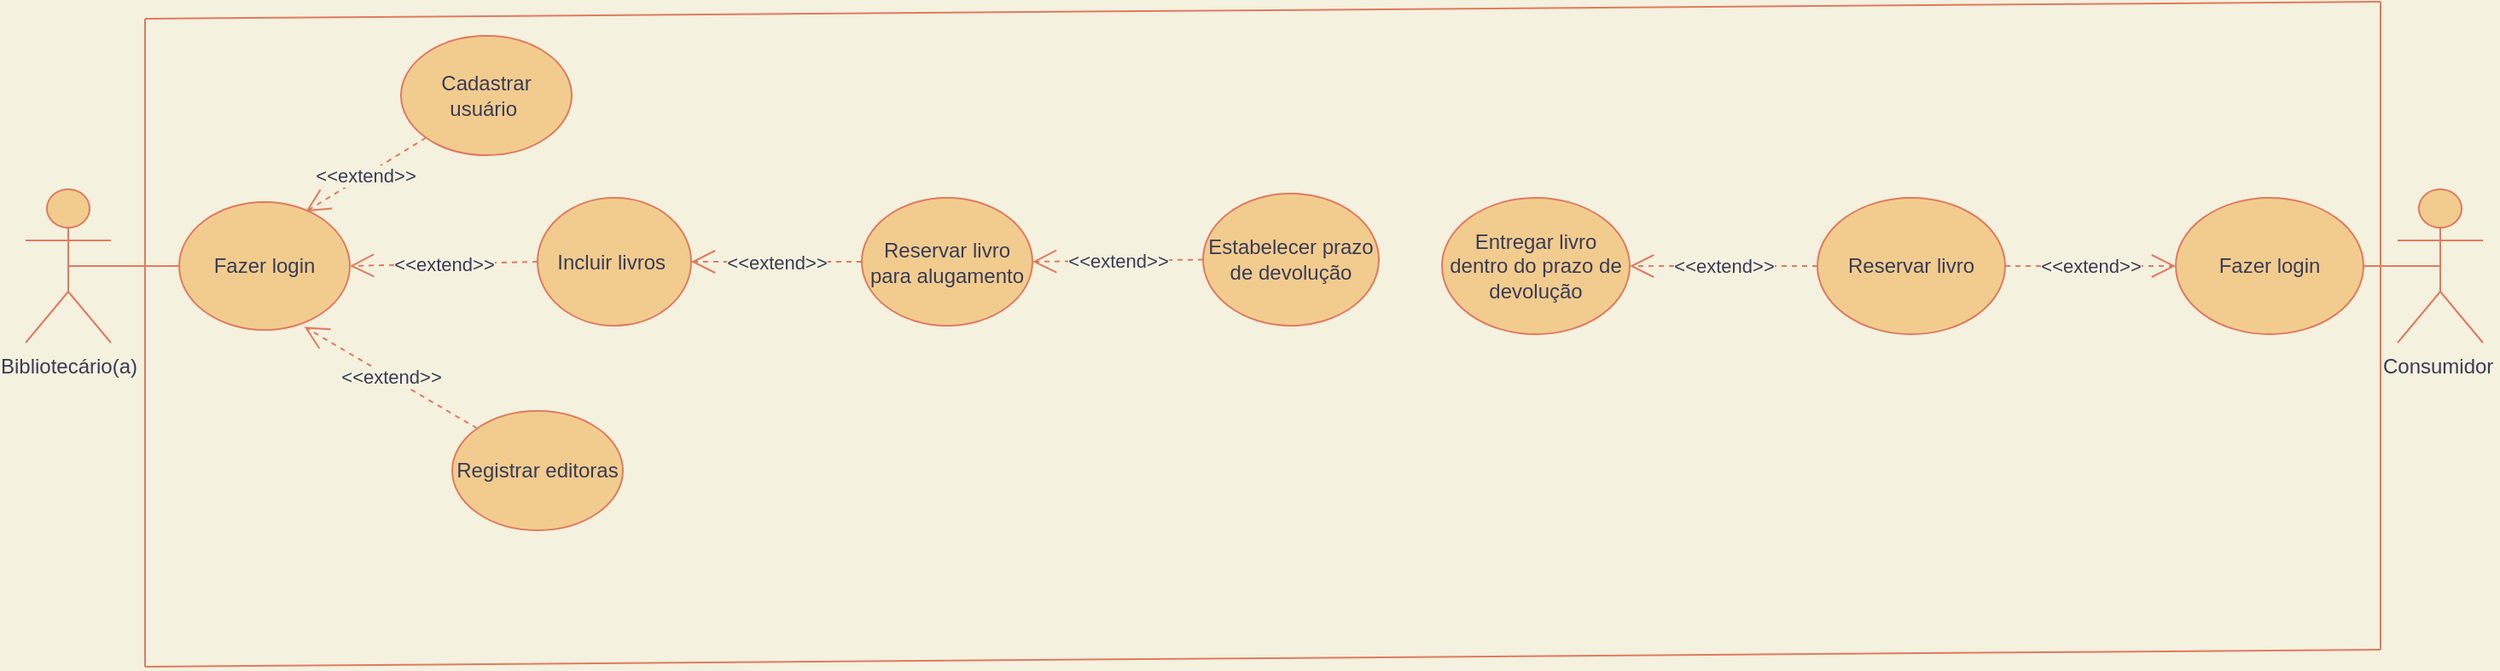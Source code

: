 <mxfile version="15.8.3" type="github">
  <diagram id="0aWPgZ4LKhIE916HSHy-" name="Página-1">
    <mxGraphModel dx="806" dy="462" grid="1" gridSize="10" guides="1" tooltips="1" connect="1" arrows="1" fold="1" page="1" pageScale="1" pageWidth="827" pageHeight="1169" background="#F4F1DE" math="0" shadow="0">
      <root>
        <mxCell id="0" />
        <mxCell id="1" parent="0" />
        <mxCell id="LXCK1S8dhjjQKoKdpBZU-1" value="Bibliotecário(a)" style="shape=umlActor;verticalLabelPosition=bottom;verticalAlign=top;html=1;outlineConnect=0;flipH=0;fillColor=#F2CC8F;strokeColor=#E07A5F;fontColor=#393C56;" vertex="1" parent="1">
          <mxGeometry x="20" y="110" width="50" height="90" as="geometry" />
        </mxCell>
        <mxCell id="LXCK1S8dhjjQKoKdpBZU-5" value="Fazer login" style="ellipse;whiteSpace=wrap;html=1;align=center;verticalAlign=middle;horizontal=1;fillColor=#F2CC8F;strokeColor=#E07A5F;fontColor=#393C56;" vertex="1" parent="1">
          <mxGeometry x="110" y="117.5" width="100" height="75" as="geometry" />
        </mxCell>
        <mxCell id="LXCK1S8dhjjQKoKdpBZU-6" value="Cadastrar usuário&amp;nbsp;" style="ellipse;whiteSpace=wrap;html=1;align=center;verticalAlign=middle;fillColor=#F2CC8F;strokeColor=#E07A5F;fontColor=#393C56;" vertex="1" parent="1">
          <mxGeometry x="240" y="20" width="100" height="70" as="geometry" />
        </mxCell>
        <mxCell id="LXCK1S8dhjjQKoKdpBZU-7" value="Incluir&amp;nbsp;livros&amp;nbsp;" style="ellipse;whiteSpace=wrap;html=1;align=center;verticalAlign=middle;fillColor=#F2CC8F;strokeColor=#E07A5F;fontColor=#393C56;" vertex="1" parent="1">
          <mxGeometry x="320" y="115" width="90" height="75" as="geometry" />
        </mxCell>
        <mxCell id="LXCK1S8dhjjQKoKdpBZU-8" value="Registrar editoras" style="ellipse;whiteSpace=wrap;html=1;align=center;verticalAlign=middle;fillColor=#F2CC8F;strokeColor=#E07A5F;fontColor=#393C56;" vertex="1" parent="1">
          <mxGeometry x="270" y="240" width="100" height="70" as="geometry" />
        </mxCell>
        <mxCell id="LXCK1S8dhjjQKoKdpBZU-9" value="Reservar livro para alugamento" style="ellipse;whiteSpace=wrap;html=1;align=center;verticalAlign=middle;fillColor=#F2CC8F;strokeColor=#E07A5F;fontColor=#393C56;" vertex="1" parent="1">
          <mxGeometry x="510" y="115" width="100" height="75" as="geometry" />
        </mxCell>
        <mxCell id="LXCK1S8dhjjQKoKdpBZU-10" value="Estabelecer prazo de devolução" style="ellipse;whiteSpace=wrap;html=1;align=center;verticalAlign=middle;fillColor=#F2CC8F;strokeColor=#E07A5F;fontColor=#393C56;" vertex="1" parent="1">
          <mxGeometry x="710" y="112.5" width="103" height="77.5" as="geometry" />
        </mxCell>
        <mxCell id="LXCK1S8dhjjQKoKdpBZU-14" value="&amp;lt;&amp;lt;extend&amp;gt;&amp;gt;" style="endArrow=open;endSize=12;dashed=1;html=1;rounded=0;verticalAlign=middle;exitX=0;exitY=1;exitDx=0;exitDy=0;entryX=0.742;entryY=0.075;entryDx=0;entryDy=0;entryPerimeter=0;labelBackgroundColor=#F4F1DE;strokeColor=#E07A5F;fontColor=#393C56;" edge="1" parent="1" source="LXCK1S8dhjjQKoKdpBZU-6" target="LXCK1S8dhjjQKoKdpBZU-5">
          <mxGeometry width="160" relative="1" as="geometry">
            <mxPoint x="430" y="120" as="sourcePoint" />
            <mxPoint x="280" y="40" as="targetPoint" />
          </mxGeometry>
        </mxCell>
        <mxCell id="LXCK1S8dhjjQKoKdpBZU-19" value="&amp;lt;&amp;lt;extend&amp;gt;&amp;gt;" style="endArrow=open;endSize=12;dashed=1;html=1;rounded=0;verticalAlign=middle;exitX=0;exitY=0.5;exitDx=0;exitDy=0;entryX=1;entryY=0.5;entryDx=0;entryDy=0;labelBackgroundColor=#F4F1DE;strokeColor=#E07A5F;fontColor=#393C56;" edge="1" parent="1" source="LXCK1S8dhjjQKoKdpBZU-9" target="LXCK1S8dhjjQKoKdpBZU-7">
          <mxGeometry width="160" relative="1" as="geometry">
            <mxPoint x="360" y="220" as="sourcePoint" />
            <mxPoint x="230" y="220" as="targetPoint" />
          </mxGeometry>
        </mxCell>
        <mxCell id="LXCK1S8dhjjQKoKdpBZU-20" value="&amp;lt;&amp;lt;extend&amp;gt;&amp;gt;" style="endArrow=open;endSize=12;dashed=1;html=1;rounded=0;verticalAlign=middle;exitX=0;exitY=0.5;exitDx=0;exitDy=0;entryX=1;entryY=0.5;entryDx=0;entryDy=0;labelBackgroundColor=#F4F1DE;strokeColor=#E07A5F;fontColor=#393C56;" edge="1" parent="1" source="LXCK1S8dhjjQKoKdpBZU-10" target="LXCK1S8dhjjQKoKdpBZU-9">
          <mxGeometry width="160" relative="1" as="geometry">
            <mxPoint x="550" y="210" as="sourcePoint" />
            <mxPoint x="420" y="210" as="targetPoint" />
          </mxGeometry>
        </mxCell>
        <mxCell id="LXCK1S8dhjjQKoKdpBZU-21" value="&amp;lt;&amp;lt;extend&amp;gt;&amp;gt;" style="endArrow=open;endSize=12;dashed=1;html=1;rounded=0;verticalAlign=middle;exitX=0;exitY=0.5;exitDx=0;exitDy=0;entryX=1;entryY=0.5;entryDx=0;entryDy=0;labelBackgroundColor=#F4F1DE;strokeColor=#E07A5F;fontColor=#393C56;" edge="1" parent="1" source="LXCK1S8dhjjQKoKdpBZU-7" target="LXCK1S8dhjjQKoKdpBZU-5">
          <mxGeometry width="160" relative="1" as="geometry">
            <mxPoint x="350" y="270" as="sourcePoint" />
            <mxPoint x="220" y="270" as="targetPoint" />
          </mxGeometry>
        </mxCell>
        <mxCell id="LXCK1S8dhjjQKoKdpBZU-23" value="&amp;lt;&amp;lt;extend&amp;gt;&amp;gt;" style="endArrow=open;endSize=12;dashed=1;html=1;rounded=0;verticalAlign=middle;exitX=0;exitY=0;exitDx=0;exitDy=0;entryX=0.733;entryY=0.975;entryDx=0;entryDy=0;entryPerimeter=0;labelBackgroundColor=#F4F1DE;strokeColor=#E07A5F;fontColor=#393C56;" edge="1" parent="1" source="LXCK1S8dhjjQKoKdpBZU-8" target="LXCK1S8dhjjQKoKdpBZU-5">
          <mxGeometry width="160" relative="1" as="geometry">
            <mxPoint x="170" y="250" as="sourcePoint" />
            <mxPoint x="40" y="250" as="targetPoint" />
          </mxGeometry>
        </mxCell>
        <mxCell id="LXCK1S8dhjjQKoKdpBZU-25" value="Consumidor&amp;nbsp;" style="shape=umlActor;verticalLabelPosition=bottom;verticalAlign=top;html=1;outlineConnect=0;flipH=0;fillColor=#F2CC8F;strokeColor=#E07A5F;fontColor=#393C56;" vertex="1" parent="1">
          <mxGeometry x="1410" y="110" width="50" height="90" as="geometry" />
        </mxCell>
        <mxCell id="LXCK1S8dhjjQKoKdpBZU-27" value="Fazer login" style="ellipse;whiteSpace=wrap;html=1;align=center;verticalAlign=middle;fillColor=#F2CC8F;strokeColor=#E07A5F;fontColor=#393C56;" vertex="1" parent="1">
          <mxGeometry x="1280" y="115" width="110" height="80" as="geometry" />
        </mxCell>
        <mxCell id="LXCK1S8dhjjQKoKdpBZU-28" value="Reservar livro" style="ellipse;whiteSpace=wrap;html=1;align=center;verticalAlign=middle;fillColor=#F2CC8F;strokeColor=#E07A5F;fontColor=#393C56;" vertex="1" parent="1">
          <mxGeometry x="1070" y="115" width="110" height="80" as="geometry" />
        </mxCell>
        <mxCell id="LXCK1S8dhjjQKoKdpBZU-29" value="Entregar livro dentro do prazo de devolução" style="ellipse;whiteSpace=wrap;html=1;align=center;verticalAlign=middle;fillColor=#F2CC8F;strokeColor=#E07A5F;fontColor=#393C56;" vertex="1" parent="1">
          <mxGeometry x="850" y="115" width="110" height="80" as="geometry" />
        </mxCell>
        <mxCell id="LXCK1S8dhjjQKoKdpBZU-31" value="&amp;lt;&amp;lt;extend&amp;gt;&amp;gt;" style="endArrow=open;endSize=12;dashed=1;html=1;rounded=0;verticalAlign=middle;exitX=0;exitY=0.5;exitDx=0;exitDy=0;entryX=1;entryY=0.5;entryDx=0;entryDy=0;labelBackgroundColor=#F4F1DE;strokeColor=#E07A5F;fontColor=#393C56;" edge="1" parent="1" source="LXCK1S8dhjjQKoKdpBZU-28" target="LXCK1S8dhjjQKoKdpBZU-29">
          <mxGeometry width="160" relative="1" as="geometry">
            <mxPoint x="1100" y="250" as="sourcePoint" />
            <mxPoint x="990" y="248.75" as="targetPoint" />
          </mxGeometry>
        </mxCell>
        <mxCell id="LXCK1S8dhjjQKoKdpBZU-32" value="&amp;lt;&amp;lt;extend&amp;gt;&amp;gt;" style="endArrow=open;endSize=12;dashed=1;html=1;rounded=0;verticalAlign=middle;exitX=1;exitY=0.5;exitDx=0;exitDy=0;entryX=0;entryY=0.5;entryDx=0;entryDy=0;labelBackgroundColor=#F4F1DE;strokeColor=#E07A5F;fontColor=#393C56;" edge="1" parent="1" source="LXCK1S8dhjjQKoKdpBZU-28" target="LXCK1S8dhjjQKoKdpBZU-27">
          <mxGeometry width="160" relative="1" as="geometry">
            <mxPoint x="1020" y="300" as="sourcePoint" />
            <mxPoint x="1230" y="240" as="targetPoint" />
          </mxGeometry>
        </mxCell>
        <mxCell id="LXCK1S8dhjjQKoKdpBZU-34" value="" style="endArrow=none;html=1;rounded=0;verticalAlign=middle;exitX=1;exitY=0.5;exitDx=0;exitDy=0;entryX=0.5;entryY=0.5;entryDx=0;entryDy=0;entryPerimeter=0;labelBackgroundColor=#F4F1DE;strokeColor=#E07A5F;fontColor=#393C56;" edge="1" parent="1" source="LXCK1S8dhjjQKoKdpBZU-27" target="LXCK1S8dhjjQKoKdpBZU-25">
          <mxGeometry width="50" height="50" relative="1" as="geometry">
            <mxPoint x="1150" y="180" as="sourcePoint" />
            <mxPoint x="1200" y="130" as="targetPoint" />
          </mxGeometry>
        </mxCell>
        <mxCell id="LXCK1S8dhjjQKoKdpBZU-37" value="" style="endArrow=none;html=1;rounded=1;sketch=0;fontColor=#393C56;strokeColor=#E07A5F;fillColor=#F2CC8F;curved=0;" edge="1" parent="1">
          <mxGeometry width="50" height="50" relative="1" as="geometry">
            <mxPoint x="90" y="390" as="sourcePoint" />
            <mxPoint x="90" y="10" as="targetPoint" />
          </mxGeometry>
        </mxCell>
        <mxCell id="LXCK1S8dhjjQKoKdpBZU-38" value="" style="endArrow=none;html=1;rounded=1;sketch=0;fontColor=#393C56;strokeColor=#E07A5F;fillColor=#F2CC8F;curved=0;" edge="1" parent="1">
          <mxGeometry width="50" height="50" relative="1" as="geometry">
            <mxPoint x="90" y="390" as="sourcePoint" />
            <mxPoint x="1400" y="380" as="targetPoint" />
          </mxGeometry>
        </mxCell>
        <mxCell id="LXCK1S8dhjjQKoKdpBZU-39" value="" style="endArrow=none;html=1;rounded=1;sketch=0;fontColor=#393C56;strokeColor=#E07A5F;fillColor=#F2CC8F;curved=0;" edge="1" parent="1">
          <mxGeometry width="50" height="50" relative="1" as="geometry">
            <mxPoint x="1400" y="380" as="sourcePoint" />
            <mxPoint x="1400" as="targetPoint" />
          </mxGeometry>
        </mxCell>
        <mxCell id="LXCK1S8dhjjQKoKdpBZU-41" value="" style="endArrow=none;html=1;rounded=1;sketch=0;fontColor=#393C56;strokeColor=#E07A5F;fillColor=#F2CC8F;curved=0;" edge="1" parent="1">
          <mxGeometry width="50" height="50" relative="1" as="geometry">
            <mxPoint x="90" y="10" as="sourcePoint" />
            <mxPoint x="1400" as="targetPoint" />
          </mxGeometry>
        </mxCell>
        <mxCell id="LXCK1S8dhjjQKoKdpBZU-42" value="" style="endArrow=none;html=1;rounded=1;sketch=0;fontColor=#393C56;strokeColor=#E07A5F;fillColor=#F2CC8F;curved=0;exitX=0.5;exitY=0.5;exitDx=0;exitDy=0;exitPerimeter=0;" edge="1" parent="1" source="LXCK1S8dhjjQKoKdpBZU-1" target="LXCK1S8dhjjQKoKdpBZU-5">
          <mxGeometry width="50" height="50" relative="1" as="geometry">
            <mxPoint x="230" y="270" as="sourcePoint" />
            <mxPoint x="280" y="220" as="targetPoint" />
          </mxGeometry>
        </mxCell>
      </root>
    </mxGraphModel>
  </diagram>
</mxfile>
